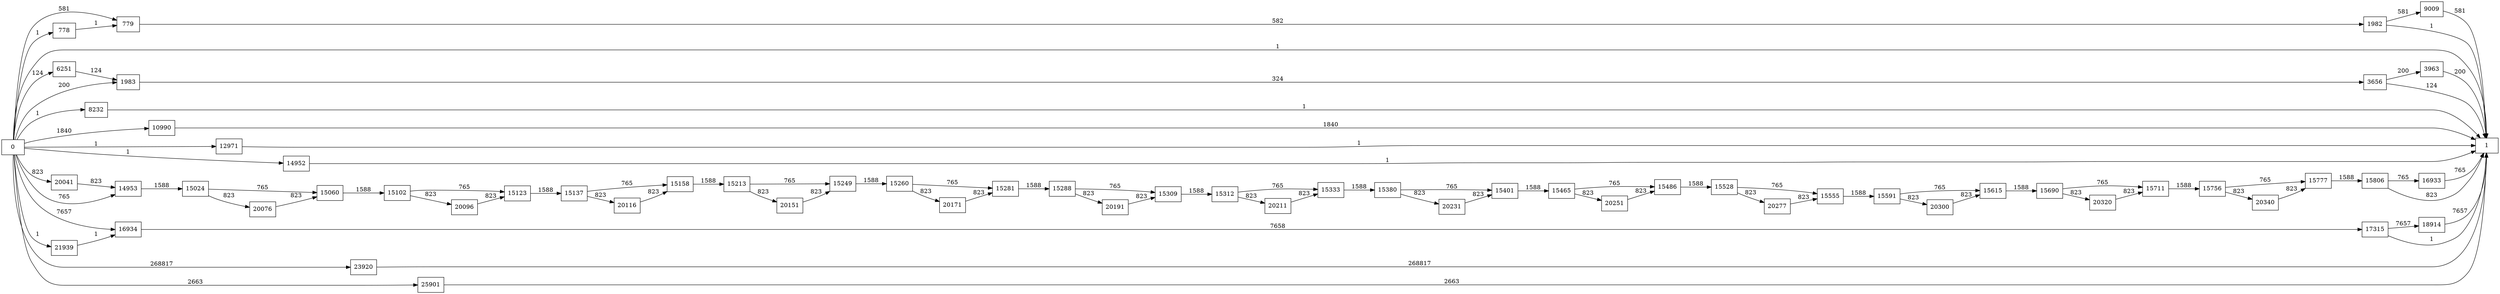 digraph {
	graph [rankdir=LR]
	node [shape=rectangle]
	778 -> 779 [label=1]
	779 -> 1982 [label=582]
	1982 -> 1 [label=1]
	1982 -> 9009 [label=581]
	1983 -> 3656 [label=324]
	3656 -> 1 [label=124]
	3656 -> 3963 [label=200]
	3963 -> 1 [label=200]
	6251 -> 1983 [label=124]
	8232 -> 1 [label=1]
	9009 -> 1 [label=581]
	10990 -> 1 [label=1840]
	12971 -> 1 [label=1]
	14952 -> 1 [label=1]
	14953 -> 15024 [label=1588]
	15024 -> 15060 [label=765]
	15024 -> 20076 [label=823]
	15060 -> 15102 [label=1588]
	15102 -> 15123 [label=765]
	15102 -> 20096 [label=823]
	15123 -> 15137 [label=1588]
	15137 -> 15158 [label=765]
	15137 -> 20116 [label=823]
	15158 -> 15213 [label=1588]
	15213 -> 15249 [label=765]
	15213 -> 20151 [label=823]
	15249 -> 15260 [label=1588]
	15260 -> 15281 [label=765]
	15260 -> 20171 [label=823]
	15281 -> 15288 [label=1588]
	15288 -> 15309 [label=765]
	15288 -> 20191 [label=823]
	15309 -> 15312 [label=1588]
	15312 -> 15333 [label=765]
	15312 -> 20211 [label=823]
	15333 -> 15380 [label=1588]
	15380 -> 15401 [label=765]
	15380 -> 20231 [label=823]
	15401 -> 15465 [label=1588]
	15465 -> 15486 [label=765]
	15465 -> 20251 [label=823]
	15486 -> 15528 [label=1588]
	15528 -> 15555 [label=765]
	15528 -> 20277 [label=823]
	15555 -> 15591 [label=1588]
	15591 -> 15615 [label=765]
	15591 -> 20300 [label=823]
	15615 -> 15690 [label=1588]
	15690 -> 15711 [label=765]
	15690 -> 20320 [label=823]
	15711 -> 15756 [label=1588]
	15756 -> 15777 [label=765]
	15756 -> 20340 [label=823]
	15777 -> 15806 [label=1588]
	15806 -> 1 [label=823]
	15806 -> 16933 [label=765]
	16933 -> 1 [label=765]
	16934 -> 17315 [label=7658]
	17315 -> 1 [label=1]
	17315 -> 18914 [label=7657]
	18914 -> 1 [label=7657]
	20041 -> 14953 [label=823]
	20076 -> 15060 [label=823]
	20096 -> 15123 [label=823]
	20116 -> 15158 [label=823]
	20151 -> 15249 [label=823]
	20171 -> 15281 [label=823]
	20191 -> 15309 [label=823]
	20211 -> 15333 [label=823]
	20231 -> 15401 [label=823]
	20251 -> 15486 [label=823]
	20277 -> 15555 [label=823]
	20300 -> 15615 [label=823]
	20320 -> 15711 [label=823]
	20340 -> 15777 [label=823]
	21939 -> 16934 [label=1]
	23920 -> 1 [label=268817]
	25901 -> 1 [label=2663]
	0 -> 1983 [label=200]
	0 -> 779 [label=581]
	0 -> 14953 [label=765]
	0 -> 16934 [label=7657]
	0 -> 778 [label=1]
	0 -> 1 [label=1]
	0 -> 6251 [label=124]
	0 -> 8232 [label=1]
	0 -> 10990 [label=1840]
	0 -> 12971 [label=1]
	0 -> 14952 [label=1]
	0 -> 20041 [label=823]
	0 -> 21939 [label=1]
	0 -> 23920 [label=268817]
	0 -> 25901 [label=2663]
}
